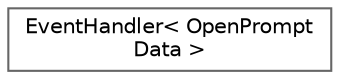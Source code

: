 digraph "Graphical Class Hierarchy"
{
 // LATEX_PDF_SIZE
  bgcolor="transparent";
  edge [fontname=Helvetica,fontsize=10,labelfontname=Helvetica,labelfontsize=10];
  node [fontname=Helvetica,fontsize=10,shape=box,height=0.2,width=0.4];
  rankdir="LR";
  Node0 [id="Node000000",label="EventHandler\< OpenPrompt\lData \>",height=0.2,width=0.4,color="grey40", fillcolor="white", style="filled",URL="$classEventHandler.html",tooltip=" "];
}
